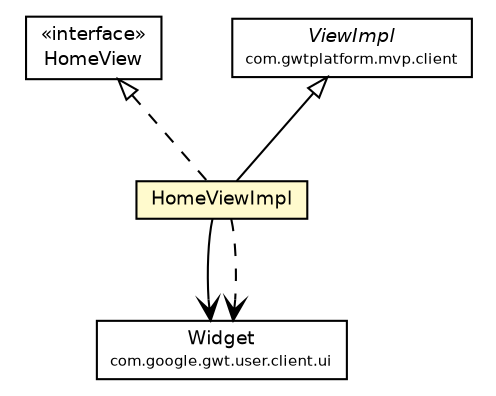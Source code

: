 #!/usr/local/bin/dot
#
# Class diagram 
# Generated by UmlGraph version 4.6 (http://www.spinellis.gr/sw/umlgraph)
#

digraph G {
	edge [fontname="Helvetica",fontsize=10,labelfontname="Helvetica",labelfontsize=10];
	node [fontname="Helvetica",fontsize=10,shape=plaintext];
	// br.net.meditec.client.telas.home.HomePresenter.HomeView
	c5240 [label=<<table border="0" cellborder="1" cellspacing="0" cellpadding="2" port="p" href="./HomePresenter.HomeView.html">
		<tr><td><table border="0" cellspacing="0" cellpadding="1">
			<tr><td> &laquo;interface&raquo; </td></tr>
			<tr><td> HomeView </td></tr>
		</table></td></tr>
		</table>>, fontname="Helvetica", fontcolor="black", fontsize=9.0];
	// br.net.meditec.client.telas.home.HomeViewImpl
	c5241 [label=<<table border="0" cellborder="1" cellspacing="0" cellpadding="2" port="p" bgcolor="lemonChiffon" href="./HomeViewImpl.html">
		<tr><td><table border="0" cellspacing="0" cellpadding="1">
			<tr><td> HomeViewImpl </td></tr>
		</table></td></tr>
		</table>>, fontname="Helvetica", fontcolor="black", fontsize=9.0];
	//br.net.meditec.client.telas.home.HomeViewImpl extends com.gwtplatform.mvp.client.ViewImpl
	c5263:p -> c5241:p [dir=back,arrowtail=empty];
	//br.net.meditec.client.telas.home.HomeViewImpl implements br.net.meditec.client.telas.home.HomePresenter.HomeView
	c5240:p -> c5241:p [dir=back,arrowtail=empty,style=dashed];
	// br.net.meditec.client.telas.home.HomeViewImpl NAVASSOC com.google.gwt.user.client.ui.Widget
	c5241:p -> c5264:p [taillabel="", label="", headlabel="", fontname="Helvetica", fontcolor="black", fontsize=10.0, color="black", arrowhead=open];
	// br.net.meditec.client.telas.home.HomeViewImpl DEPEND com.google.gwt.user.client.ui.Widget
	c5241:p -> c5264:p [taillabel="", label="", headlabel="", fontname="Helvetica", fontcolor="black", fontsize=10.0, color="black", arrowhead=open, style=dashed];
	// com.google.gwt.user.client.ui.Widget
	c5264 [label=<<table border="0" cellborder="1" cellspacing="0" cellpadding="2" port="p" href="http://java.sun.com/j2se/1.4.2/docs/api/com/google/gwt/user/client/ui/Widget.html">
		<tr><td><table border="0" cellspacing="0" cellpadding="1">
			<tr><td> Widget </td></tr>
			<tr><td><font point-size="7.0"> com.google.gwt.user.client.ui </font></td></tr>
		</table></td></tr>
		</table>>, fontname="Helvetica", fontcolor="black", fontsize=9.0];
	// com.gwtplatform.mvp.client.ViewImpl
	c5263 [label=<<table border="0" cellborder="1" cellspacing="0" cellpadding="2" port="p" href="http://java.sun.com/j2se/1.4.2/docs/api/com/gwtplatform/mvp/client/ViewImpl.html">
		<tr><td><table border="0" cellspacing="0" cellpadding="1">
			<tr><td><font face="Helvetica-Oblique"> ViewImpl </font></td></tr>
			<tr><td><font point-size="7.0"> com.gwtplatform.mvp.client </font></td></tr>
		</table></td></tr>
		</table>>, fontname="Helvetica", fontcolor="black", fontsize=9.0];
}

